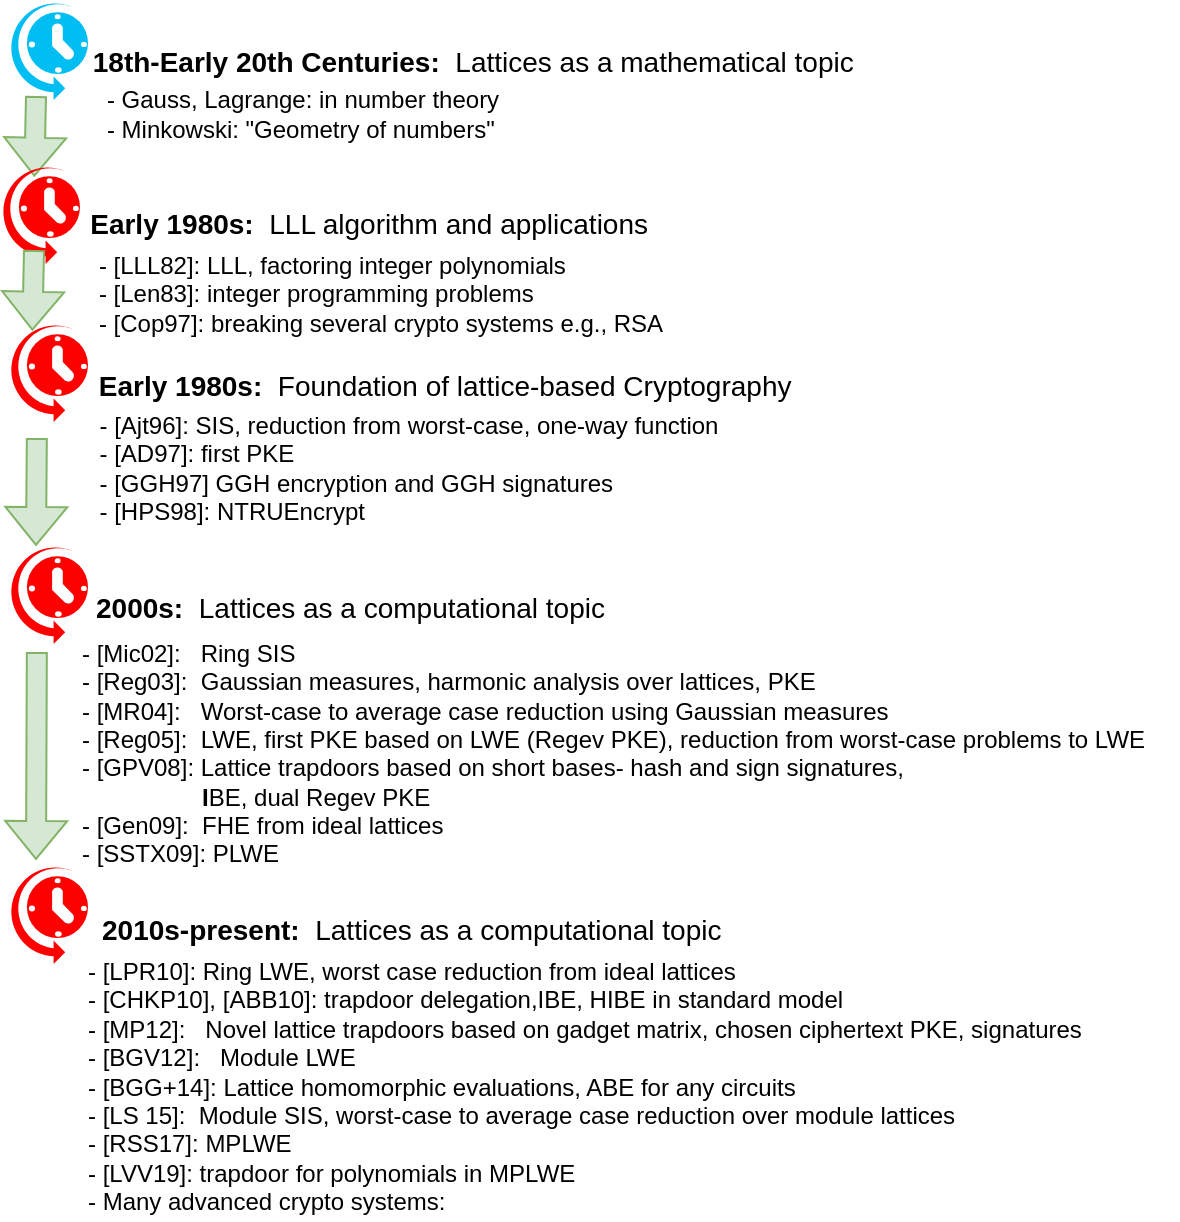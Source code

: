 <mxfile version="17.4.0" type="github">
  <diagram id="xunmXSSXhzcm69lFybiw" name="Page-1">
    <mxGraphModel dx="786" dy="545" grid="1" gridSize="10" guides="1" tooltips="1" connect="1" arrows="1" fold="1" page="1" pageScale="1" pageWidth="827" pageHeight="1169" math="0" shadow="0">
      <root>
        <mxCell id="0" />
        <mxCell id="1" parent="0" />
        <mxCell id="XsHCE-pi_SLKDP9s6OUL-1" value="" style="verticalLabelPosition=bottom;html=1;verticalAlign=top;align=center;strokeColor=none;fillColor=#00BEF2;shape=mxgraph.azure.scheduler;pointerEvents=1;" vertex="1" parent="1">
          <mxGeometry x="76" y="210" width="40" height="50" as="geometry" />
        </mxCell>
        <mxCell id="XsHCE-pi_SLKDP9s6OUL-2" value="&lt;font style=&quot;font-size: 14px&quot;&gt;&lt;b&gt;18th-Early 20th Centuries:&lt;/b&gt; &amp;nbsp;Lattices as a mathematical topic &amp;nbsp;&lt;/font&gt;" style="text;html=1;align=center;verticalAlign=middle;resizable=0;points=[];autosize=1;strokeColor=none;fillColor=none;" vertex="1" parent="1">
          <mxGeometry x="112" y="231" width="400" height="20" as="geometry" />
        </mxCell>
        <mxCell id="XsHCE-pi_SLKDP9s6OUL-3" value="" style="shape=flexArrow;endArrow=classic;html=1;rounded=0;fontSize=14;fillColor=#d5e8d4;strokeColor=#82b366;entryX=0.429;entryY=0.127;entryDx=0;entryDy=0;entryPerimeter=0;" edge="1" parent="1">
          <mxGeometry width="50" height="50" relative="1" as="geometry">
            <mxPoint x="90" y="258" as="sourcePoint" />
            <mxPoint x="89.16" y="298.35" as="targetPoint" />
          </mxGeometry>
        </mxCell>
        <mxCell id="XsHCE-pi_SLKDP9s6OUL-4" value="" style="verticalLabelPosition=bottom;html=1;verticalAlign=top;align=center;strokeColor=none;fillColor=#FF0000;shape=mxgraph.azure.scheduler;pointerEvents=1;" vertex="1" parent="1">
          <mxGeometry x="72" y="292" width="40" height="50" as="geometry" />
        </mxCell>
        <mxCell id="XsHCE-pi_SLKDP9s6OUL-5" value="&lt;font style=&quot;font-size: 14px&quot;&gt;&lt;b&gt;Early 1980s:&lt;/b&gt; &amp;nbsp;LLL algorithm and applications&amp;nbsp;&lt;/font&gt;" style="text;html=1;align=center;verticalAlign=middle;resizable=0;points=[];autosize=1;strokeColor=none;fillColor=none;" vertex="1" parent="1">
          <mxGeometry x="108" y="312" width="300" height="20" as="geometry" />
        </mxCell>
        <mxCell id="XsHCE-pi_SLKDP9s6OUL-6" value="" style="shape=flexArrow;endArrow=classic;html=1;rounded=0;fontSize=14;fillColor=#d5e8d4;strokeColor=#82b366;" edge="1" parent="1">
          <mxGeometry width="50" height="50" relative="1" as="geometry">
            <mxPoint x="90.42" y="429" as="sourcePoint" />
            <mxPoint x="90.0" y="483" as="targetPoint" />
          </mxGeometry>
        </mxCell>
        <mxCell id="XsHCE-pi_SLKDP9s6OUL-7" value="" style="verticalLabelPosition=bottom;html=1;verticalAlign=top;align=center;strokeColor=none;fillColor=#FF0000;shape=mxgraph.azure.scheduler;pointerEvents=1;" vertex="1" parent="1">
          <mxGeometry x="76" y="371" width="40" height="50" as="geometry" />
        </mxCell>
        <mxCell id="XsHCE-pi_SLKDP9s6OUL-8" value="&lt;font style=&quot;font-size: 14px&quot;&gt;&lt;b&gt;Early 1980s:&lt;/b&gt; &amp;nbsp;Foundation of lattice-based Cryptography&amp;nbsp;&lt;/font&gt;" style="text;html=1;align=center;verticalAlign=middle;resizable=0;points=[];autosize=1;strokeColor=none;fillColor=none;" vertex="1" parent="1">
          <mxGeometry x="111" y="393" width="370" height="20" as="geometry" />
        </mxCell>
        <mxCell id="XsHCE-pi_SLKDP9s6OUL-9" value="&lt;font style=&quot;font-size: 12px&quot;&gt;- Gauss, Lagrange: in number theory&lt;br&gt;&lt;div style=&quot;text-align: left&quot;&gt;- Minkowski: &quot;Geometry of numbers&quot;&lt;/div&gt;&lt;/font&gt;" style="text;html=1;align=center;verticalAlign=middle;resizable=0;points=[];autosize=1;strokeColor=none;fillColor=none;fontSize=14;" vertex="1" parent="1">
          <mxGeometry x="118" y="246" width="210" height="40" as="geometry" />
        </mxCell>
        <mxCell id="XsHCE-pi_SLKDP9s6OUL-10" value="&lt;div style=&quot;text-align: left&quot;&gt;- [Ajt96]: SIS, reduction from worst-case, one-way function&lt;/div&gt;&lt;div style=&quot;text-align: left&quot;&gt;- [AD97]: first PKE&lt;/div&gt;&lt;div style=&quot;text-align: left&quot;&gt;- [GGH97] GGH encryption and GGH signatures&lt;/div&gt;&lt;div style=&quot;text-align: left&quot;&gt;- [HPS98]: NTRUEncrypt&lt;/div&gt;" style="text;html=1;align=center;verticalAlign=middle;resizable=0;points=[];autosize=1;strokeColor=none;fillColor=none;fontSize=12;" vertex="1" parent="1">
          <mxGeometry x="116" y="414" width="320" height="60" as="geometry" />
        </mxCell>
        <mxCell id="XsHCE-pi_SLKDP9s6OUL-11" value="" style="verticalLabelPosition=bottom;html=1;verticalAlign=top;align=center;strokeColor=none;fillColor=#FF0000;shape=mxgraph.azure.scheduler;pointerEvents=1;" vertex="1" parent="1">
          <mxGeometry x="76" y="482" width="40" height="50" as="geometry" />
        </mxCell>
        <mxCell id="XsHCE-pi_SLKDP9s6OUL-12" value="&lt;font style=&quot;font-size: 14px&quot;&gt;&lt;b&gt;2000s:&lt;/b&gt; &amp;nbsp;Lattices as a computational topic &amp;nbsp;&lt;/font&gt;" style="text;html=1;align=left;verticalAlign=middle;resizable=0;points=[];autosize=1;strokeColor=none;fillColor=none;" vertex="1" parent="1">
          <mxGeometry x="118" y="504" width="280" height="20" as="geometry" />
        </mxCell>
        <mxCell id="XsHCE-pi_SLKDP9s6OUL-13" value="&lt;div&gt;- [Mic02]: &amp;nbsp; Ring SIS&lt;/div&gt;&lt;div&gt;- [Reg03]: &amp;nbsp;Gaussian measures, harmonic analysis over lattices, PKE&lt;/div&gt;&lt;div&gt;- [MR04]: &amp;nbsp; Worst-case to average case reduction using Gaussian measures&lt;/div&gt;&lt;div&gt;- [Reg05]: &amp;nbsp;LWE, first PKE&lt;b&gt; &lt;/b&gt;based on LWE (Regev PKE), reduction from worst-case problems to LWE&lt;/div&gt;&lt;div&gt;- [GPV08]: Lattice trapdoors based on short bases- hash and sign signatures,&lt;/div&gt;&lt;div&gt;&lt;b&gt;&amp;nbsp; &amp;nbsp; &amp;nbsp; &amp;nbsp; &amp;nbsp; &amp;nbsp; &amp;nbsp; &amp;nbsp; &amp;nbsp; I&lt;/b&gt;BE, dual Regev PKE&lt;/div&gt;&lt;div&gt;- [Gen09]: &amp;nbsp;FHE from ideal lattices&lt;/div&gt;&lt;div&gt;- [SSTX09]: PLWE&lt;/div&gt;&lt;div&gt;&lt;br&gt;&lt;/div&gt;" style="text;html=1;align=left;verticalAlign=middle;resizable=0;points=[];autosize=1;strokeColor=none;fillColor=none;fontSize=12;" vertex="1" parent="1">
          <mxGeometry x="111" y="529" width="550" height="130" as="geometry" />
        </mxCell>
        <mxCell id="XsHCE-pi_SLKDP9s6OUL-15" value="" style="verticalLabelPosition=bottom;html=1;verticalAlign=top;align=center;strokeColor=none;fillColor=#FF0000;shape=mxgraph.azure.scheduler;pointerEvents=1;" vertex="1" parent="1">
          <mxGeometry x="76" y="642" width="40" height="50" as="geometry" />
        </mxCell>
        <mxCell id="XsHCE-pi_SLKDP9s6OUL-16" value="&lt;font style=&quot;font-size: 14px&quot;&gt;&lt;b&gt;2010s-present:&lt;/b&gt; &amp;nbsp;Lattices as a computational topic &amp;nbsp;&lt;/font&gt;" style="text;html=1;align=left;verticalAlign=middle;resizable=0;points=[];autosize=1;strokeColor=none;fillColor=none;" vertex="1" parent="1">
          <mxGeometry x="121" y="665" width="330" height="20" as="geometry" />
        </mxCell>
        <mxCell id="XsHCE-pi_SLKDP9s6OUL-17" value="&lt;div style=&quot;color: rgb(0 , 0 , 0) ; font-family: &amp;#34;helvetica&amp;#34; ; font-size: 12px ; font-style: normal ; font-weight: normal ; letter-spacing: normal ; text-align: left ; text-indent: 0px ; text-transform: none ; word-spacing: 0px ; text-decoration: none&quot;&gt;&lt;span class=&quot;Apple-converted-space&quot;&gt;-&amp;nbsp;&lt;/span&gt;[LPR10]: Ring LWE, worst case reduction from ideal lattices&lt;br&gt;&lt;/div&gt;&lt;div style=&quot;color: rgb(0 , 0 , 0) ; font-family: &amp;#34;helvetica&amp;#34; ; font-size: 12px ; font-style: normal ; font-weight: normal ; letter-spacing: normal ; text-align: left ; text-indent: 0px ; text-transform: none ; word-spacing: 0px ; text-decoration: none&quot;&gt;- [CHKP10], [ABB10]: trapdoor delegation,IBE, HIBE in standard model&amp;nbsp;&lt;/div&gt;&lt;div style=&quot;color: rgb(0 , 0 , 0) ; font-family: &amp;#34;helvetica&amp;#34; ; font-size: 12px ; font-style: normal ; letter-spacing: normal ; text-align: left ; text-indent: 0px ; text-transform: none ; word-spacing: 0px ; text-decoration: none&quot;&gt;- [MP12]: &amp;nbsp; Novel lattice trapdoors based on gadget matrix, chosen ciphertext&amp;nbsp;PKE, signatures&lt;/div&gt;&lt;div style=&quot;color: rgb(0 , 0 , 0) ; font-family: &amp;#34;helvetica&amp;#34; ; font-size: 12px ; font-style: normal ; font-weight: normal ; letter-spacing: normal ; text-align: left ; text-indent: 0px ; text-transform: none ; word-spacing: 0px ; text-decoration: none&quot;&gt;- [BGV12]: &amp;nbsp; Module LWE&lt;/div&gt;&lt;div style=&quot;color: rgb(0 , 0 , 0) ; font-family: &amp;#34;helvetica&amp;#34; ; font-size: 12px ; font-style: normal ; font-weight: normal ; letter-spacing: normal ; text-align: left ; text-indent: 0px ; text-transform: none ; word-spacing: 0px ; text-decoration: none&quot;&gt;- [BGG+14]: Lattice homomorphic evaluations, ABE for any circuits&amp;nbsp;&lt;/div&gt;&lt;div style=&quot;color: rgb(0 , 0 , 0) ; font-family: &amp;#34;helvetica&amp;#34; ; font-size: 12px ; font-style: normal ; font-weight: normal ; letter-spacing: normal ; text-align: left ; text-indent: 0px ; text-transform: none ; word-spacing: 0px ; text-decoration: none&quot;&gt;- [LS 15]: &amp;nbsp;Module SIS, worst-case to average case reduction over module lattices&lt;/div&gt;&lt;div style=&quot;color: rgb(0 , 0 , 0) ; font-family: &amp;#34;helvetica&amp;#34; ; font-size: 12px ; font-style: normal ; font-weight: normal ; letter-spacing: normal ; text-align: left ; text-indent: 0px ; text-transform: none ; word-spacing: 0px ; text-decoration: none&quot;&gt;- [RSS17]: MPLWE&lt;/div&gt;&lt;div style=&quot;color: rgb(0 , 0 , 0) ; font-family: &amp;#34;helvetica&amp;#34; ; font-size: 12px ; font-style: normal ; font-weight: normal ; letter-spacing: normal ; text-align: left ; text-indent: 0px ; text-transform: none ; word-spacing: 0px ; text-decoration: none&quot;&gt;- [LVV19]: trapdoor for polynomials in MPLWE&lt;/div&gt;&lt;div style=&quot;color: rgb(0 , 0 , 0) ; font-family: &amp;#34;helvetica&amp;#34; ; font-size: 12px ; font-style: normal ; font-weight: normal ; letter-spacing: normal ; text-align: left ; text-indent: 0px ; text-transform: none ; word-spacing: 0px ; text-decoration: none&quot;&gt;- Many advanced crypto systems:&amp;nbsp;&lt;/div&gt;" style="text;whiteSpace=wrap;html=1;fontSize=12;" vertex="1" parent="1">
          <mxGeometry x="114" y="682" width="520" height="138" as="geometry" />
        </mxCell>
        <mxCell id="XsHCE-pi_SLKDP9s6OUL-18" value="&lt;div style=&quot;text-align: left&quot;&gt;- [LLL82]: LLL, factoring integer polynomials&lt;/div&gt;&lt;div style=&quot;text-align: left&quot;&gt;- [Len83]: integer programming problems&lt;/div&gt;&lt;div style=&quot;text-align: left&quot;&gt;- [Cop97]: breaking several crypto systems e.g., RSA&lt;/div&gt;" style="text;html=1;align=center;verticalAlign=middle;resizable=0;points=[];autosize=1;strokeColor=none;fillColor=none;fontSize=12;" vertex="1" parent="1">
          <mxGeometry x="112" y="332" width="300" height="50" as="geometry" />
        </mxCell>
        <mxCell id="XsHCE-pi_SLKDP9s6OUL-19" value="" style="shape=flexArrow;endArrow=classic;html=1;rounded=0;fontSize=14;fillColor=#d5e8d4;strokeColor=#82b366;entryX=0.429;entryY=0.127;entryDx=0;entryDy=0;entryPerimeter=0;" edge="1" parent="1">
          <mxGeometry width="50" height="50" relative="1" as="geometry">
            <mxPoint x="89" y="335" as="sourcePoint" />
            <mxPoint x="88.16" y="375.35" as="targetPoint" />
          </mxGeometry>
        </mxCell>
        <mxCell id="XsHCE-pi_SLKDP9s6OUL-20" value="" style="shape=flexArrow;endArrow=classic;html=1;rounded=0;fontSize=14;fillColor=#d5e8d4;strokeColor=#82b366;" edge="1" parent="1">
          <mxGeometry width="50" height="50" relative="1" as="geometry">
            <mxPoint x="90.42" y="536" as="sourcePoint" />
            <mxPoint x="90" y="640" as="targetPoint" />
          </mxGeometry>
        </mxCell>
      </root>
    </mxGraphModel>
  </diagram>
</mxfile>
